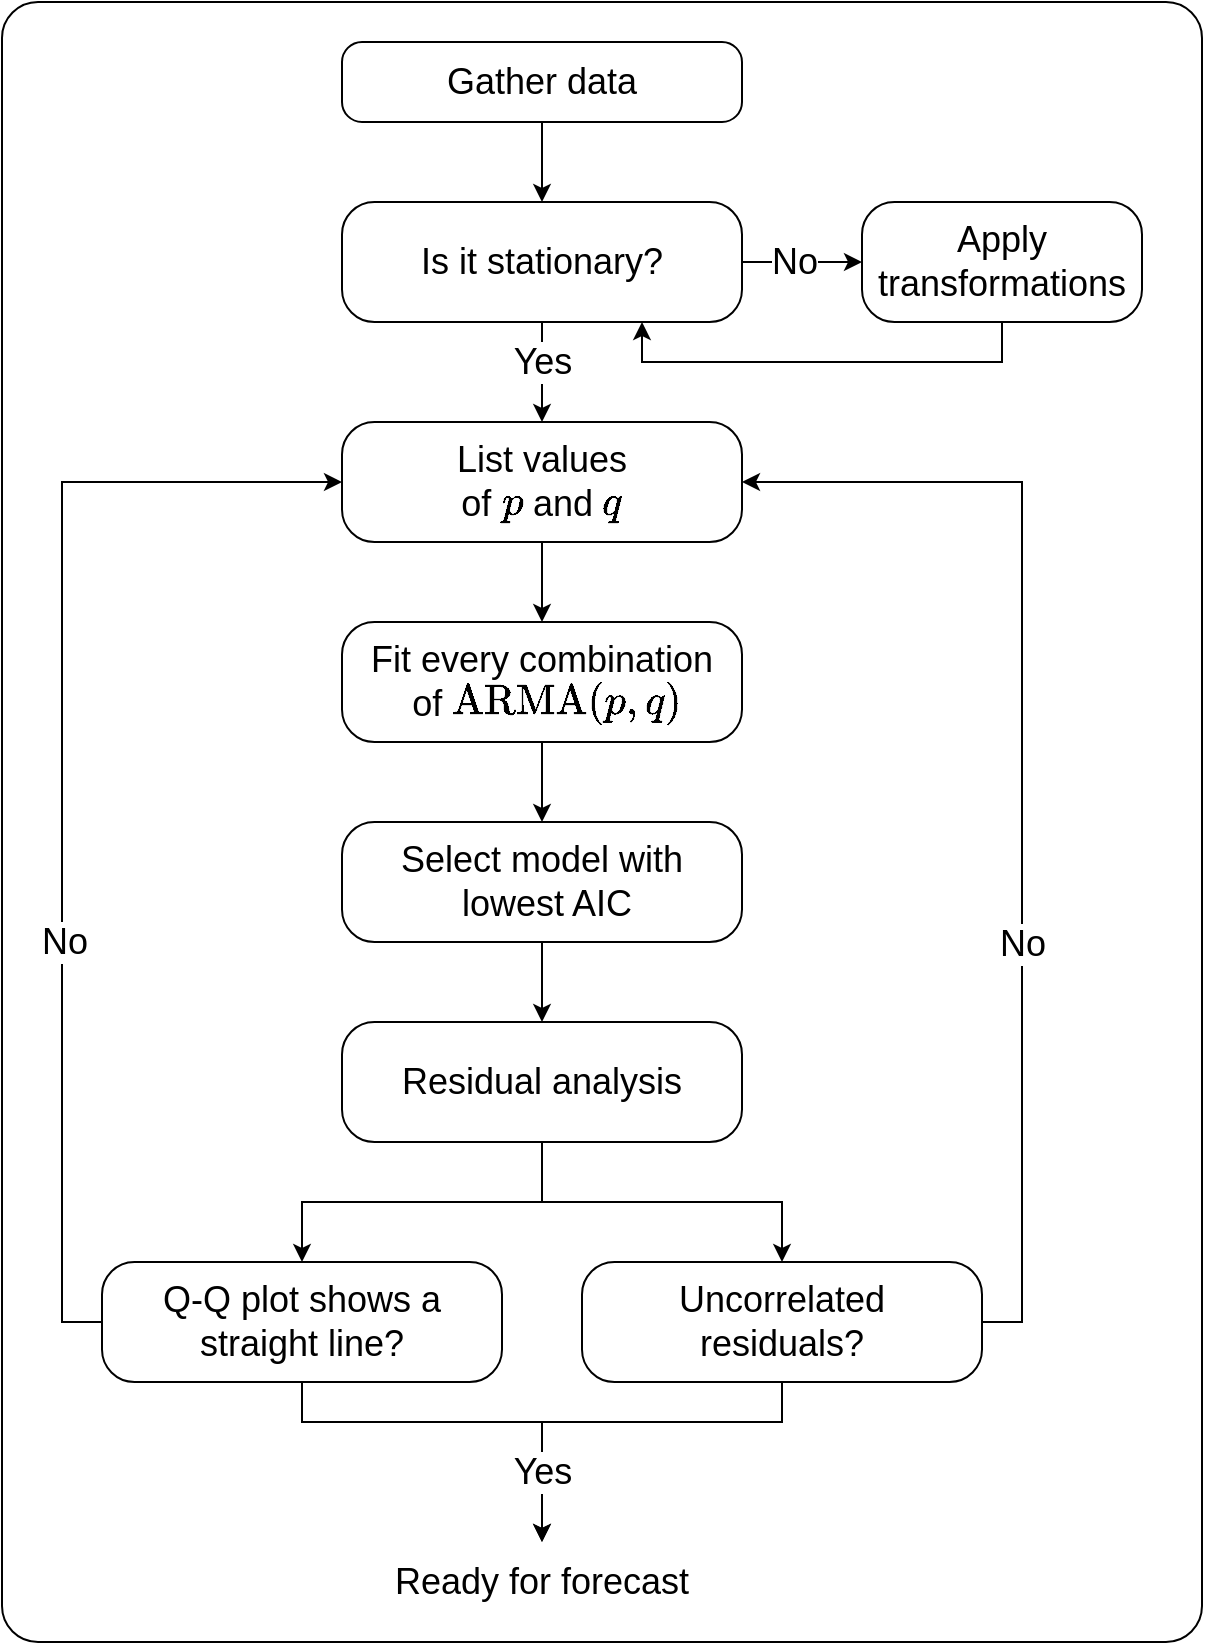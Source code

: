 <mxfile version="21.5.0" type="device">
  <diagram name="Page-1" id="Ak9YK5_zcOqBDPv9MUEP">
    <mxGraphModel dx="1335" dy="710" grid="1" gridSize="10" guides="1" tooltips="1" connect="1" arrows="1" fold="1" page="1" pageScale="1" pageWidth="850" pageHeight="1100" math="1" shadow="0">
      <root>
        <mxCell id="0" />
        <mxCell id="1" parent="0" />
        <mxCell id="5ajm9E82aMMcOB_K5Kz2-14" value="" style="rounded=1;whiteSpace=wrap;html=1;fillColor=none;arcSize=3;" parent="1" vertex="1">
          <mxGeometry x="30" y="30" width="600" height="820" as="geometry" />
        </mxCell>
        <mxCell id="vSbOAeYHZavfsFfB_k8E-10" style="edgeStyle=orthogonalEdgeStyle;rounded=0;orthogonalLoop=1;jettySize=auto;html=1;exitX=0.5;exitY=1;exitDx=0;exitDy=0;entryX=0.5;entryY=0;entryDx=0;entryDy=0;" parent="1" source="vSbOAeYHZavfsFfB_k8E-1" target="vSbOAeYHZavfsFfB_k8E-2" edge="1">
          <mxGeometry relative="1" as="geometry" />
        </mxCell>
        <mxCell id="vSbOAeYHZavfsFfB_k8E-1" value="&lt;font style=&quot;font-size: 18px;&quot;&gt;Gather data&lt;/font&gt;" style="rounded=1;whiteSpace=wrap;html=1;arcSize=25;" parent="1" vertex="1">
          <mxGeometry x="200" y="50" width="200" height="40" as="geometry" />
        </mxCell>
        <mxCell id="jsc-5EGG1AC4uTRYNJJg-2" style="edgeStyle=orthogonalEdgeStyle;rounded=0;orthogonalLoop=1;jettySize=auto;html=1;exitX=1;exitY=0.5;exitDx=0;exitDy=0;entryX=0;entryY=0.5;entryDx=0;entryDy=0;" edge="1" parent="1" source="vSbOAeYHZavfsFfB_k8E-2" target="jsc-5EGG1AC4uTRYNJJg-1">
          <mxGeometry relative="1" as="geometry">
            <Array as="points">
              <mxPoint x="390" y="160" />
              <mxPoint x="390" y="160" />
            </Array>
          </mxGeometry>
        </mxCell>
        <mxCell id="jsc-5EGG1AC4uTRYNJJg-8" value="&lt;font style=&quot;font-size: 18px;&quot;&gt;No&lt;/font&gt;" style="edgeLabel;html=1;align=center;verticalAlign=middle;resizable=0;points=[];" vertex="1" connectable="0" parent="jsc-5EGG1AC4uTRYNJJg-2">
          <mxGeometry x="-0.243" y="1" relative="1" as="geometry">
            <mxPoint x="15" y="1" as="offset" />
          </mxGeometry>
        </mxCell>
        <mxCell id="jsc-5EGG1AC4uTRYNJJg-5" style="edgeStyle=orthogonalEdgeStyle;rounded=0;orthogonalLoop=1;jettySize=auto;html=1;exitX=0.5;exitY=1;exitDx=0;exitDy=0;entryX=0.5;entryY=0;entryDx=0;entryDy=0;" edge="1" parent="1" source="vSbOAeYHZavfsFfB_k8E-2" target="jsc-5EGG1AC4uTRYNJJg-4">
          <mxGeometry relative="1" as="geometry" />
        </mxCell>
        <mxCell id="jsc-5EGG1AC4uTRYNJJg-6" value="&lt;font style=&quot;font-size: 18px;&quot;&gt;Yes&lt;/font&gt;" style="edgeLabel;html=1;align=center;verticalAlign=middle;resizable=0;points=[];" vertex="1" connectable="0" parent="jsc-5EGG1AC4uTRYNJJg-5">
          <mxGeometry x="-0.298" y="-1" relative="1" as="geometry">
            <mxPoint x="1" y="2" as="offset" />
          </mxGeometry>
        </mxCell>
        <mxCell id="vSbOAeYHZavfsFfB_k8E-2" value="&lt;font style=&quot;font-size: 18px;&quot;&gt;Is it stationary?&lt;/font&gt;" style="rounded=1;whiteSpace=wrap;html=1;arcSize=27;" parent="1" vertex="1">
          <mxGeometry x="200" y="130" width="200" height="60" as="geometry" />
        </mxCell>
        <mxCell id="jsc-5EGG1AC4uTRYNJJg-3" style="edgeStyle=orthogonalEdgeStyle;rounded=0;orthogonalLoop=1;jettySize=auto;html=1;exitX=0.5;exitY=1;exitDx=0;exitDy=0;entryX=0.75;entryY=1;entryDx=0;entryDy=0;" edge="1" parent="1" source="jsc-5EGG1AC4uTRYNJJg-1" target="vSbOAeYHZavfsFfB_k8E-2">
          <mxGeometry relative="1" as="geometry" />
        </mxCell>
        <mxCell id="jsc-5EGG1AC4uTRYNJJg-1" value="&lt;font style=&quot;font-size: 18px;&quot;&gt;Apply transformations&lt;/font&gt;" style="rounded=1;whiteSpace=wrap;html=1;arcSize=27;" vertex="1" parent="1">
          <mxGeometry x="460" y="130" width="140" height="60" as="geometry" />
        </mxCell>
        <mxCell id="jsc-5EGG1AC4uTRYNJJg-14" style="edgeStyle=orthogonalEdgeStyle;rounded=0;orthogonalLoop=1;jettySize=auto;html=1;exitX=0.5;exitY=1;exitDx=0;exitDy=0;entryX=0.5;entryY=0;entryDx=0;entryDy=0;" edge="1" parent="1" source="jsc-5EGG1AC4uTRYNJJg-4" target="jsc-5EGG1AC4uTRYNJJg-9">
          <mxGeometry relative="1" as="geometry" />
        </mxCell>
        <mxCell id="jsc-5EGG1AC4uTRYNJJg-4" value="&lt;font style=&quot;font-size: 18px;&quot;&gt;List values &lt;br&gt;of \(p\) and \(q\)&lt;/font&gt;" style="rounded=1;whiteSpace=wrap;html=1;arcSize=27;" vertex="1" parent="1">
          <mxGeometry x="200" y="240" width="200" height="60" as="geometry" />
        </mxCell>
        <mxCell id="jsc-5EGG1AC4uTRYNJJg-15" style="edgeStyle=orthogonalEdgeStyle;rounded=0;orthogonalLoop=1;jettySize=auto;html=1;exitX=0.5;exitY=1;exitDx=0;exitDy=0;entryX=0.5;entryY=0;entryDx=0;entryDy=0;" edge="1" parent="1" source="jsc-5EGG1AC4uTRYNJJg-9" target="jsc-5EGG1AC4uTRYNJJg-10">
          <mxGeometry relative="1" as="geometry" />
        </mxCell>
        <mxCell id="jsc-5EGG1AC4uTRYNJJg-9" value="&lt;span style=&quot;font-size: 18px;&quot;&gt;Fit every combination&lt;br&gt;&amp;nbsp;of \(\text{ARMA}(p,q)\)&lt;/span&gt;" style="rounded=1;whiteSpace=wrap;html=1;arcSize=27;" vertex="1" parent="1">
          <mxGeometry x="200" y="340" width="200" height="60" as="geometry" />
        </mxCell>
        <mxCell id="jsc-5EGG1AC4uTRYNJJg-16" style="edgeStyle=orthogonalEdgeStyle;rounded=0;orthogonalLoop=1;jettySize=auto;html=1;exitX=0.5;exitY=1;exitDx=0;exitDy=0;entryX=0.5;entryY=0;entryDx=0;entryDy=0;" edge="1" parent="1" source="jsc-5EGG1AC4uTRYNJJg-10" target="jsc-5EGG1AC4uTRYNJJg-11">
          <mxGeometry relative="1" as="geometry" />
        </mxCell>
        <mxCell id="jsc-5EGG1AC4uTRYNJJg-10" value="&lt;span style=&quot;font-size: 18px;&quot;&gt;Select model with&lt;br&gt;&amp;nbsp;lowest AIC&lt;/span&gt;" style="rounded=1;whiteSpace=wrap;html=1;arcSize=27;" vertex="1" parent="1">
          <mxGeometry x="200" y="440" width="200" height="60" as="geometry" />
        </mxCell>
        <mxCell id="jsc-5EGG1AC4uTRYNJJg-17" style="edgeStyle=orthogonalEdgeStyle;rounded=0;orthogonalLoop=1;jettySize=auto;html=1;exitX=0.5;exitY=1;exitDx=0;exitDy=0;entryX=0.5;entryY=0;entryDx=0;entryDy=0;" edge="1" parent="1" source="jsc-5EGG1AC4uTRYNJJg-11" target="jsc-5EGG1AC4uTRYNJJg-12">
          <mxGeometry relative="1" as="geometry" />
        </mxCell>
        <mxCell id="jsc-5EGG1AC4uTRYNJJg-18" style="edgeStyle=orthogonalEdgeStyle;rounded=0;orthogonalLoop=1;jettySize=auto;html=1;exitX=0.5;exitY=1;exitDx=0;exitDy=0;entryX=0.5;entryY=0;entryDx=0;entryDy=0;" edge="1" parent="1" source="jsc-5EGG1AC4uTRYNJJg-11" target="jsc-5EGG1AC4uTRYNJJg-13">
          <mxGeometry relative="1" as="geometry" />
        </mxCell>
        <mxCell id="jsc-5EGG1AC4uTRYNJJg-11" value="&lt;span style=&quot;font-size: 18px;&quot;&gt;Residual analysis&lt;/span&gt;" style="rounded=1;whiteSpace=wrap;html=1;arcSize=27;" vertex="1" parent="1">
          <mxGeometry x="200" y="540" width="200" height="60" as="geometry" />
        </mxCell>
        <mxCell id="jsc-5EGG1AC4uTRYNJJg-19" style="edgeStyle=orthogonalEdgeStyle;rounded=0;orthogonalLoop=1;jettySize=auto;html=1;exitX=0;exitY=0.5;exitDx=0;exitDy=0;entryX=0;entryY=0.5;entryDx=0;entryDy=0;" edge="1" parent="1" source="jsc-5EGG1AC4uTRYNJJg-12" target="jsc-5EGG1AC4uTRYNJJg-4">
          <mxGeometry relative="1" as="geometry" />
        </mxCell>
        <mxCell id="jsc-5EGG1AC4uTRYNJJg-25" value="&lt;font style=&quot;font-size: 18px;&quot;&gt;No&lt;/font&gt;" style="edgeLabel;html=1;align=center;verticalAlign=middle;resizable=0;points=[];" vertex="1" connectable="0" parent="jsc-5EGG1AC4uTRYNJJg-19">
          <mxGeometry x="-0.258" y="-1" relative="1" as="geometry">
            <mxPoint y="5" as="offset" />
          </mxGeometry>
        </mxCell>
        <mxCell id="jsc-5EGG1AC4uTRYNJJg-22" style="edgeStyle=orthogonalEdgeStyle;rounded=0;orthogonalLoop=1;jettySize=auto;html=1;exitX=0.5;exitY=1;exitDx=0;exitDy=0;entryX=0.5;entryY=0;entryDx=0;entryDy=0;" edge="1" parent="1" source="jsc-5EGG1AC4uTRYNJJg-12" target="jsc-5EGG1AC4uTRYNJJg-21">
          <mxGeometry relative="1" as="geometry">
            <Array as="points">
              <mxPoint x="180" y="740" />
              <mxPoint x="300" y="740" />
            </Array>
          </mxGeometry>
        </mxCell>
        <mxCell id="jsc-5EGG1AC4uTRYNJJg-12" value="&lt;span style=&quot;font-size: 18px;&quot;&gt;Q-Q plot shows a straight line?&lt;/span&gt;" style="rounded=1;whiteSpace=wrap;html=1;arcSize=27;" vertex="1" parent="1">
          <mxGeometry x="80" y="660" width="200" height="60" as="geometry" />
        </mxCell>
        <mxCell id="jsc-5EGG1AC4uTRYNJJg-20" style="edgeStyle=orthogonalEdgeStyle;rounded=0;orthogonalLoop=1;jettySize=auto;html=1;exitX=1;exitY=0.5;exitDx=0;exitDy=0;entryX=1;entryY=0.5;entryDx=0;entryDy=0;" edge="1" parent="1" source="jsc-5EGG1AC4uTRYNJJg-13" target="jsc-5EGG1AC4uTRYNJJg-4">
          <mxGeometry relative="1" as="geometry" />
        </mxCell>
        <mxCell id="jsc-5EGG1AC4uTRYNJJg-26" value="&lt;font style=&quot;font-size: 18px;&quot;&gt;No&lt;/font&gt;" style="edgeLabel;html=1;align=center;verticalAlign=middle;resizable=0;points=[];" vertex="1" connectable="0" parent="jsc-5EGG1AC4uTRYNJJg-20">
          <mxGeometry x="-0.239" y="2" relative="1" as="geometry">
            <mxPoint x="2" y="11" as="offset" />
          </mxGeometry>
        </mxCell>
        <mxCell id="jsc-5EGG1AC4uTRYNJJg-23" style="edgeStyle=orthogonalEdgeStyle;rounded=0;orthogonalLoop=1;jettySize=auto;html=1;exitX=0.5;exitY=1;exitDx=0;exitDy=0;entryX=0.5;entryY=0;entryDx=0;entryDy=0;" edge="1" parent="1" source="jsc-5EGG1AC4uTRYNJJg-13" target="jsc-5EGG1AC4uTRYNJJg-21">
          <mxGeometry relative="1" as="geometry">
            <mxPoint x="300" y="770" as="targetPoint" />
            <Array as="points">
              <mxPoint x="420" y="740" />
              <mxPoint x="300" y="740" />
            </Array>
          </mxGeometry>
        </mxCell>
        <mxCell id="jsc-5EGG1AC4uTRYNJJg-24" value="&lt;font style=&quot;font-size: 18px;&quot;&gt;Yes&lt;/font&gt;" style="edgeLabel;html=1;align=center;verticalAlign=middle;resizable=0;points=[];" vertex="1" connectable="0" parent="jsc-5EGG1AC4uTRYNJJg-23">
          <mxGeometry x="0.646" y="1" relative="1" as="geometry">
            <mxPoint x="-1" as="offset" />
          </mxGeometry>
        </mxCell>
        <mxCell id="jsc-5EGG1AC4uTRYNJJg-13" value="&lt;span style=&quot;font-size: 18px;&quot;&gt;Uncorrelated &lt;br&gt;residuals?&lt;/span&gt;" style="rounded=1;whiteSpace=wrap;html=1;arcSize=27;" vertex="1" parent="1">
          <mxGeometry x="320" y="660" width="200" height="60" as="geometry" />
        </mxCell>
        <mxCell id="jsc-5EGG1AC4uTRYNJJg-21" value="&lt;span style=&quot;font-size: 18px;&quot;&gt;Ready for forecast&lt;/span&gt;" style="text;html=1;strokeColor=none;fillColor=none;align=center;verticalAlign=middle;whiteSpace=wrap;rounded=0;" vertex="1" parent="1">
          <mxGeometry x="220" y="800" width="160" height="40" as="geometry" />
        </mxCell>
      </root>
    </mxGraphModel>
  </diagram>
</mxfile>
